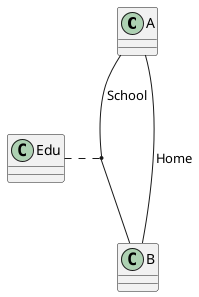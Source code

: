 {
  "sha1": "aznkb138cgldox3yvlnh4tydl4ytxc4",
  "insertion": {
    "when": "2024-05-30T20:48:21.986Z",
    "user": "plantuml@gmail.com"
  }
}
@startuml
A -- B : Home
A -- B : School
Edu . (A,B) 
@enduml
